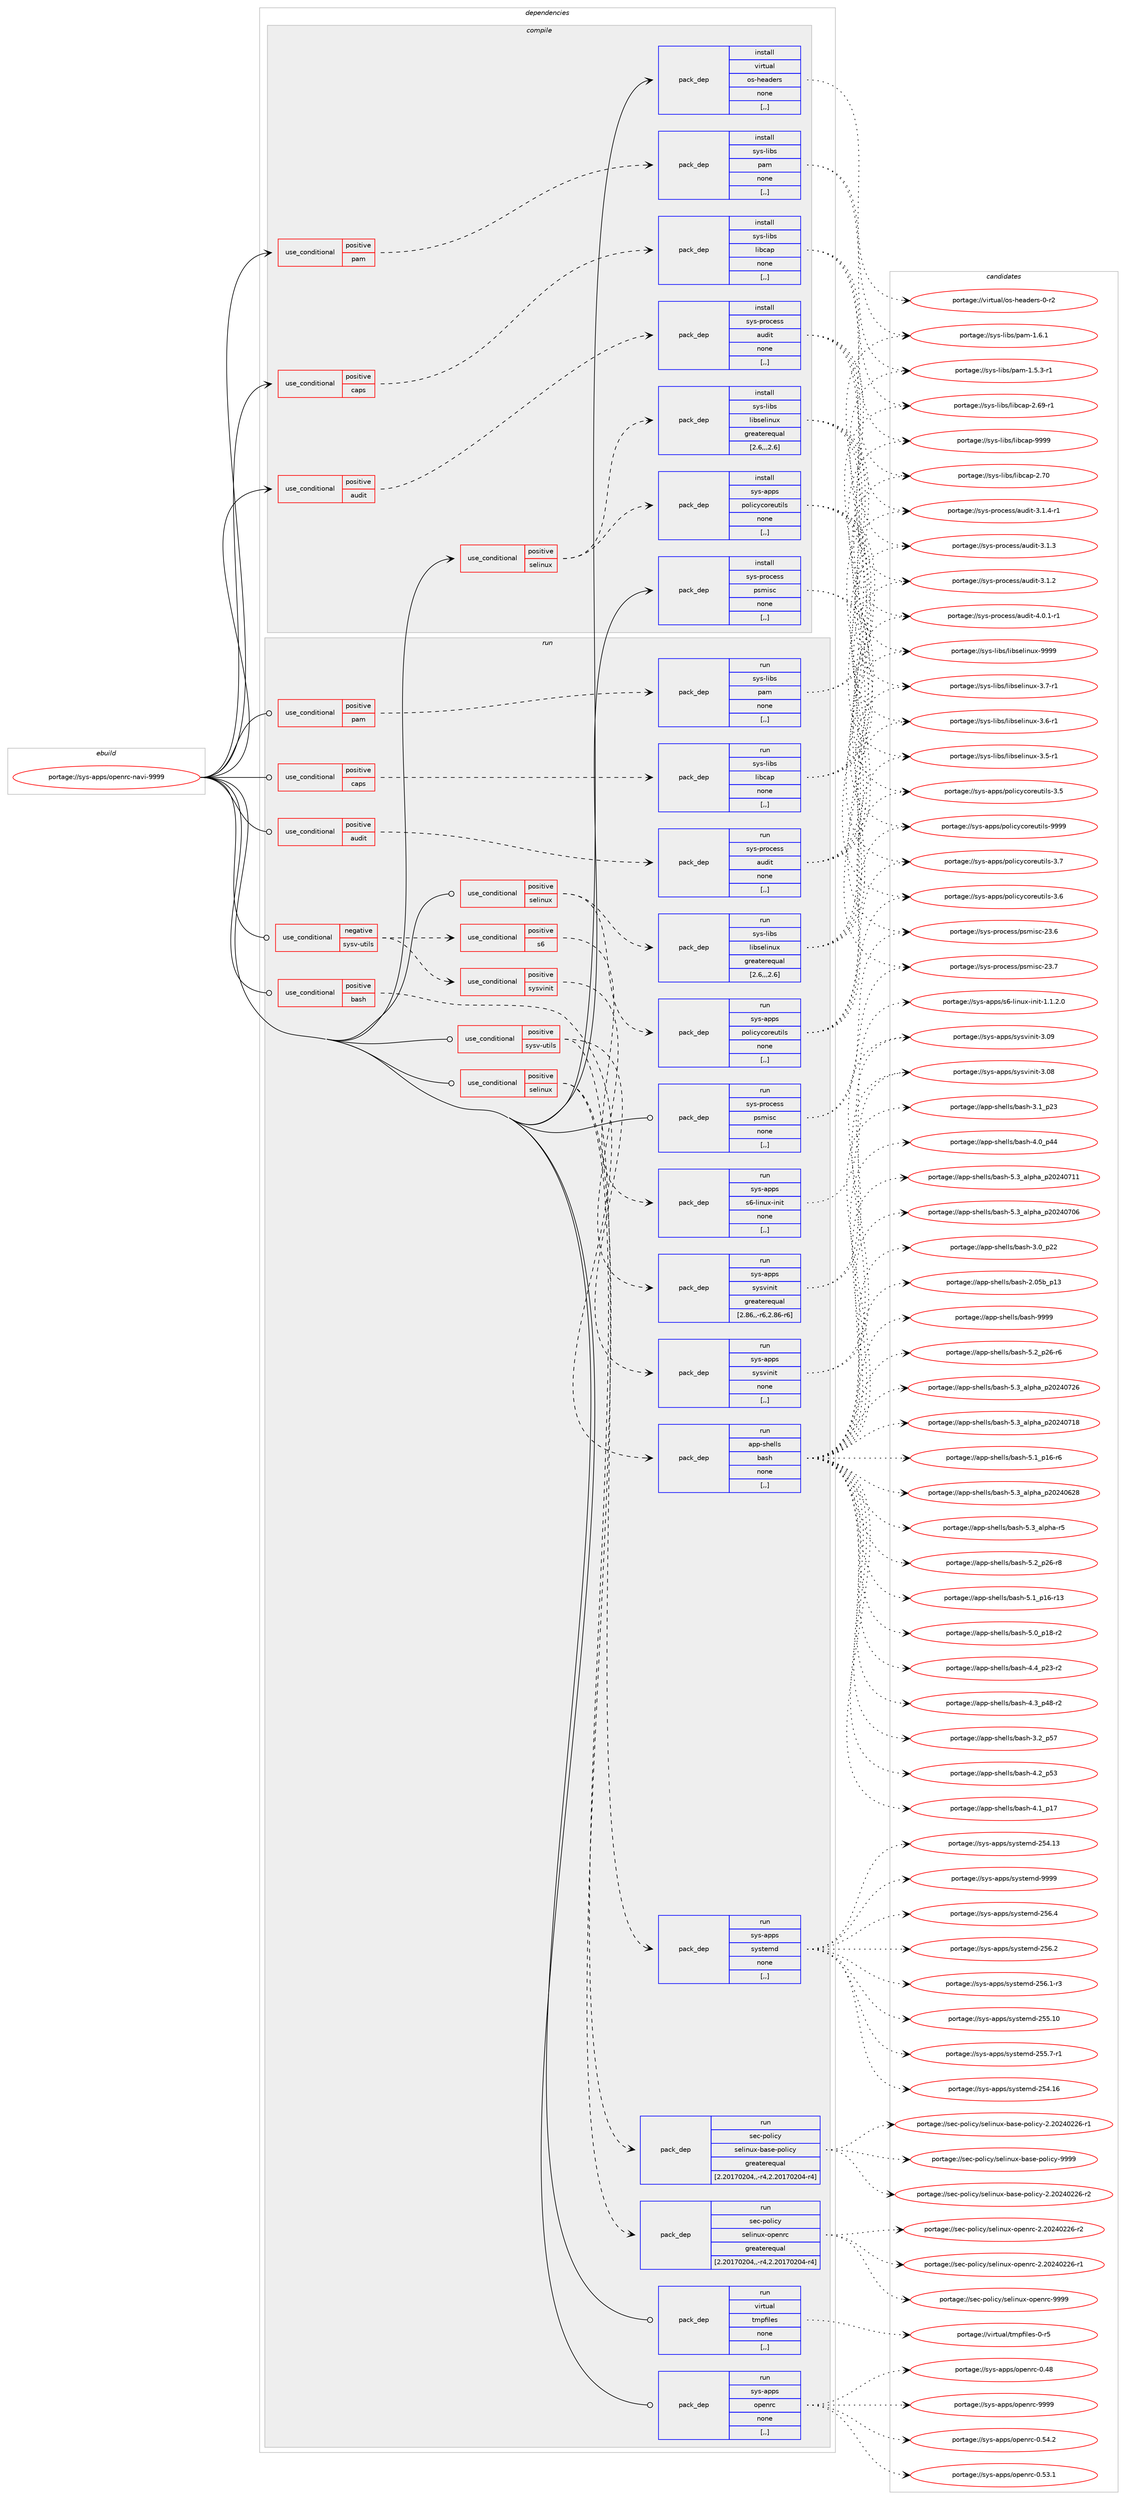 digraph prolog {

# *************
# Graph options
# *************

newrank=true;
concentrate=true;
compound=true;
graph [rankdir=LR,fontname=Helvetica,fontsize=10,ranksep=1.5];#, ranksep=2.5, nodesep=0.2];
edge  [arrowhead=vee];
node  [fontname=Helvetica,fontsize=10];

# **********
# The ebuild
# **********

subgraph cluster_leftcol {
color=gray;
label=<<i>ebuild</i>>;
id [label="portage://sys-apps/openrc-navi-9999", color=red, width=4, href="../sys-apps/openrc-navi-9999.svg"];
}

# ****************
# The dependencies
# ****************

subgraph cluster_midcol {
color=gray;
label=<<i>dependencies</i>>;
subgraph cluster_compile {
fillcolor="#eeeeee";
style=filled;
label=<<i>compile</i>>;
subgraph cond111590 {
dependency422002 [label=<<TABLE BORDER="0" CELLBORDER="1" CELLSPACING="0" CELLPADDING="4"><TR><TD ROWSPAN="3" CELLPADDING="10">use_conditional</TD></TR><TR><TD>positive</TD></TR><TR><TD>audit</TD></TR></TABLE>>, shape=none, color=red];
subgraph pack307489 {
dependency422003 [label=<<TABLE BORDER="0" CELLBORDER="1" CELLSPACING="0" CELLPADDING="4" WIDTH="220"><TR><TD ROWSPAN="6" CELLPADDING="30">pack_dep</TD></TR><TR><TD WIDTH="110">install</TD></TR><TR><TD>sys-process</TD></TR><TR><TD>audit</TD></TR><TR><TD>none</TD></TR><TR><TD>[,,]</TD></TR></TABLE>>, shape=none, color=blue];
}
dependency422002:e -> dependency422003:w [weight=20,style="dashed",arrowhead="vee"];
}
id:e -> dependency422002:w [weight=20,style="solid",arrowhead="vee"];
subgraph cond111591 {
dependency422004 [label=<<TABLE BORDER="0" CELLBORDER="1" CELLSPACING="0" CELLPADDING="4"><TR><TD ROWSPAN="3" CELLPADDING="10">use_conditional</TD></TR><TR><TD>positive</TD></TR><TR><TD>caps</TD></TR></TABLE>>, shape=none, color=red];
subgraph pack307490 {
dependency422005 [label=<<TABLE BORDER="0" CELLBORDER="1" CELLSPACING="0" CELLPADDING="4" WIDTH="220"><TR><TD ROWSPAN="6" CELLPADDING="30">pack_dep</TD></TR><TR><TD WIDTH="110">install</TD></TR><TR><TD>sys-libs</TD></TR><TR><TD>libcap</TD></TR><TR><TD>none</TD></TR><TR><TD>[,,]</TD></TR></TABLE>>, shape=none, color=blue];
}
dependency422004:e -> dependency422005:w [weight=20,style="dashed",arrowhead="vee"];
}
id:e -> dependency422004:w [weight=20,style="solid",arrowhead="vee"];
subgraph cond111592 {
dependency422006 [label=<<TABLE BORDER="0" CELLBORDER="1" CELLSPACING="0" CELLPADDING="4"><TR><TD ROWSPAN="3" CELLPADDING="10">use_conditional</TD></TR><TR><TD>positive</TD></TR><TR><TD>pam</TD></TR></TABLE>>, shape=none, color=red];
subgraph pack307491 {
dependency422007 [label=<<TABLE BORDER="0" CELLBORDER="1" CELLSPACING="0" CELLPADDING="4" WIDTH="220"><TR><TD ROWSPAN="6" CELLPADDING="30">pack_dep</TD></TR><TR><TD WIDTH="110">install</TD></TR><TR><TD>sys-libs</TD></TR><TR><TD>pam</TD></TR><TR><TD>none</TD></TR><TR><TD>[,,]</TD></TR></TABLE>>, shape=none, color=blue];
}
dependency422006:e -> dependency422007:w [weight=20,style="dashed",arrowhead="vee"];
}
id:e -> dependency422006:w [weight=20,style="solid",arrowhead="vee"];
subgraph cond111593 {
dependency422008 [label=<<TABLE BORDER="0" CELLBORDER="1" CELLSPACING="0" CELLPADDING="4"><TR><TD ROWSPAN="3" CELLPADDING="10">use_conditional</TD></TR><TR><TD>positive</TD></TR><TR><TD>selinux</TD></TR></TABLE>>, shape=none, color=red];
subgraph pack307492 {
dependency422009 [label=<<TABLE BORDER="0" CELLBORDER="1" CELLSPACING="0" CELLPADDING="4" WIDTH="220"><TR><TD ROWSPAN="6" CELLPADDING="30">pack_dep</TD></TR><TR><TD WIDTH="110">install</TD></TR><TR><TD>sys-apps</TD></TR><TR><TD>policycoreutils</TD></TR><TR><TD>none</TD></TR><TR><TD>[,,]</TD></TR></TABLE>>, shape=none, color=blue];
}
dependency422008:e -> dependency422009:w [weight=20,style="dashed",arrowhead="vee"];
subgraph pack307493 {
dependency422010 [label=<<TABLE BORDER="0" CELLBORDER="1" CELLSPACING="0" CELLPADDING="4" WIDTH="220"><TR><TD ROWSPAN="6" CELLPADDING="30">pack_dep</TD></TR><TR><TD WIDTH="110">install</TD></TR><TR><TD>sys-libs</TD></TR><TR><TD>libselinux</TD></TR><TR><TD>greaterequal</TD></TR><TR><TD>[2.6,,,2.6]</TD></TR></TABLE>>, shape=none, color=blue];
}
dependency422008:e -> dependency422010:w [weight=20,style="dashed",arrowhead="vee"];
}
id:e -> dependency422008:w [weight=20,style="solid",arrowhead="vee"];
subgraph pack307494 {
dependency422011 [label=<<TABLE BORDER="0" CELLBORDER="1" CELLSPACING="0" CELLPADDING="4" WIDTH="220"><TR><TD ROWSPAN="6" CELLPADDING="30">pack_dep</TD></TR><TR><TD WIDTH="110">install</TD></TR><TR><TD>sys-process</TD></TR><TR><TD>psmisc</TD></TR><TR><TD>none</TD></TR><TR><TD>[,,]</TD></TR></TABLE>>, shape=none, color=blue];
}
id:e -> dependency422011:w [weight=20,style="solid",arrowhead="vee"];
subgraph pack307495 {
dependency422012 [label=<<TABLE BORDER="0" CELLBORDER="1" CELLSPACING="0" CELLPADDING="4" WIDTH="220"><TR><TD ROWSPAN="6" CELLPADDING="30">pack_dep</TD></TR><TR><TD WIDTH="110">install</TD></TR><TR><TD>virtual</TD></TR><TR><TD>os-headers</TD></TR><TR><TD>none</TD></TR><TR><TD>[,,]</TD></TR></TABLE>>, shape=none, color=blue];
}
id:e -> dependency422012:w [weight=20,style="solid",arrowhead="vee"];
}
subgraph cluster_compileandrun {
fillcolor="#eeeeee";
style=filled;
label=<<i>compile and run</i>>;
}
subgraph cluster_run {
fillcolor="#eeeeee";
style=filled;
label=<<i>run</i>>;
subgraph cond111594 {
dependency422013 [label=<<TABLE BORDER="0" CELLBORDER="1" CELLSPACING="0" CELLPADDING="4"><TR><TD ROWSPAN="3" CELLPADDING="10">use_conditional</TD></TR><TR><TD>negative</TD></TR><TR><TD>sysv-utils</TD></TR></TABLE>>, shape=none, color=red];
subgraph cond111595 {
dependency422014 [label=<<TABLE BORDER="0" CELLBORDER="1" CELLSPACING="0" CELLPADDING="4"><TR><TD ROWSPAN="3" CELLPADDING="10">use_conditional</TD></TR><TR><TD>positive</TD></TR><TR><TD>sysvinit</TD></TR></TABLE>>, shape=none, color=red];
subgraph pack307496 {
dependency422015 [label=<<TABLE BORDER="0" CELLBORDER="1" CELLSPACING="0" CELLPADDING="4" WIDTH="220"><TR><TD ROWSPAN="6" CELLPADDING="30">pack_dep</TD></TR><TR><TD WIDTH="110">run</TD></TR><TR><TD>sys-apps</TD></TR><TR><TD>sysvinit</TD></TR><TR><TD>greaterequal</TD></TR><TR><TD>[2.86,,-r6,2.86-r6]</TD></TR></TABLE>>, shape=none, color=blue];
}
dependency422014:e -> dependency422015:w [weight=20,style="dashed",arrowhead="vee"];
}
dependency422013:e -> dependency422014:w [weight=20,style="dashed",arrowhead="vee"];
subgraph cond111596 {
dependency422016 [label=<<TABLE BORDER="0" CELLBORDER="1" CELLSPACING="0" CELLPADDING="4"><TR><TD ROWSPAN="3" CELLPADDING="10">use_conditional</TD></TR><TR><TD>positive</TD></TR><TR><TD>s6</TD></TR></TABLE>>, shape=none, color=red];
subgraph pack307497 {
dependency422017 [label=<<TABLE BORDER="0" CELLBORDER="1" CELLSPACING="0" CELLPADDING="4" WIDTH="220"><TR><TD ROWSPAN="6" CELLPADDING="30">pack_dep</TD></TR><TR><TD WIDTH="110">run</TD></TR><TR><TD>sys-apps</TD></TR><TR><TD>s6-linux-init</TD></TR><TR><TD>none</TD></TR><TR><TD>[,,]</TD></TR></TABLE>>, shape=none, color=blue];
}
dependency422016:e -> dependency422017:w [weight=20,style="dashed",arrowhead="vee"];
}
dependency422013:e -> dependency422016:w [weight=20,style="dashed",arrowhead="vee"];
}
id:e -> dependency422013:w [weight=20,style="solid",arrowhead="odot"];
subgraph cond111597 {
dependency422018 [label=<<TABLE BORDER="0" CELLBORDER="1" CELLSPACING="0" CELLPADDING="4"><TR><TD ROWSPAN="3" CELLPADDING="10">use_conditional</TD></TR><TR><TD>positive</TD></TR><TR><TD>audit</TD></TR></TABLE>>, shape=none, color=red];
subgraph pack307498 {
dependency422019 [label=<<TABLE BORDER="0" CELLBORDER="1" CELLSPACING="0" CELLPADDING="4" WIDTH="220"><TR><TD ROWSPAN="6" CELLPADDING="30">pack_dep</TD></TR><TR><TD WIDTH="110">run</TD></TR><TR><TD>sys-process</TD></TR><TR><TD>audit</TD></TR><TR><TD>none</TD></TR><TR><TD>[,,]</TD></TR></TABLE>>, shape=none, color=blue];
}
dependency422018:e -> dependency422019:w [weight=20,style="dashed",arrowhead="vee"];
}
id:e -> dependency422018:w [weight=20,style="solid",arrowhead="odot"];
subgraph cond111598 {
dependency422020 [label=<<TABLE BORDER="0" CELLBORDER="1" CELLSPACING="0" CELLPADDING="4"><TR><TD ROWSPAN="3" CELLPADDING="10">use_conditional</TD></TR><TR><TD>positive</TD></TR><TR><TD>bash</TD></TR></TABLE>>, shape=none, color=red];
subgraph pack307499 {
dependency422021 [label=<<TABLE BORDER="0" CELLBORDER="1" CELLSPACING="0" CELLPADDING="4" WIDTH="220"><TR><TD ROWSPAN="6" CELLPADDING="30">pack_dep</TD></TR><TR><TD WIDTH="110">run</TD></TR><TR><TD>app-shells</TD></TR><TR><TD>bash</TD></TR><TR><TD>none</TD></TR><TR><TD>[,,]</TD></TR></TABLE>>, shape=none, color=blue];
}
dependency422020:e -> dependency422021:w [weight=20,style="dashed",arrowhead="vee"];
}
id:e -> dependency422020:w [weight=20,style="solid",arrowhead="odot"];
subgraph cond111599 {
dependency422022 [label=<<TABLE BORDER="0" CELLBORDER="1" CELLSPACING="0" CELLPADDING="4"><TR><TD ROWSPAN="3" CELLPADDING="10">use_conditional</TD></TR><TR><TD>positive</TD></TR><TR><TD>caps</TD></TR></TABLE>>, shape=none, color=red];
subgraph pack307500 {
dependency422023 [label=<<TABLE BORDER="0" CELLBORDER="1" CELLSPACING="0" CELLPADDING="4" WIDTH="220"><TR><TD ROWSPAN="6" CELLPADDING="30">pack_dep</TD></TR><TR><TD WIDTH="110">run</TD></TR><TR><TD>sys-libs</TD></TR><TR><TD>libcap</TD></TR><TR><TD>none</TD></TR><TR><TD>[,,]</TD></TR></TABLE>>, shape=none, color=blue];
}
dependency422022:e -> dependency422023:w [weight=20,style="dashed",arrowhead="vee"];
}
id:e -> dependency422022:w [weight=20,style="solid",arrowhead="odot"];
subgraph cond111600 {
dependency422024 [label=<<TABLE BORDER="0" CELLBORDER="1" CELLSPACING="0" CELLPADDING="4"><TR><TD ROWSPAN="3" CELLPADDING="10">use_conditional</TD></TR><TR><TD>positive</TD></TR><TR><TD>pam</TD></TR></TABLE>>, shape=none, color=red];
subgraph pack307501 {
dependency422025 [label=<<TABLE BORDER="0" CELLBORDER="1" CELLSPACING="0" CELLPADDING="4" WIDTH="220"><TR><TD ROWSPAN="6" CELLPADDING="30">pack_dep</TD></TR><TR><TD WIDTH="110">run</TD></TR><TR><TD>sys-libs</TD></TR><TR><TD>pam</TD></TR><TR><TD>none</TD></TR><TR><TD>[,,]</TD></TR></TABLE>>, shape=none, color=blue];
}
dependency422024:e -> dependency422025:w [weight=20,style="dashed",arrowhead="vee"];
}
id:e -> dependency422024:w [weight=20,style="solid",arrowhead="odot"];
subgraph cond111601 {
dependency422026 [label=<<TABLE BORDER="0" CELLBORDER="1" CELLSPACING="0" CELLPADDING="4"><TR><TD ROWSPAN="3" CELLPADDING="10">use_conditional</TD></TR><TR><TD>positive</TD></TR><TR><TD>selinux</TD></TR></TABLE>>, shape=none, color=red];
subgraph pack307502 {
dependency422027 [label=<<TABLE BORDER="0" CELLBORDER="1" CELLSPACING="0" CELLPADDING="4" WIDTH="220"><TR><TD ROWSPAN="6" CELLPADDING="30">pack_dep</TD></TR><TR><TD WIDTH="110">run</TD></TR><TR><TD>sec-policy</TD></TR><TR><TD>selinux-base-policy</TD></TR><TR><TD>greaterequal</TD></TR><TR><TD>[2.20170204,,-r4,2.20170204-r4]</TD></TR></TABLE>>, shape=none, color=blue];
}
dependency422026:e -> dependency422027:w [weight=20,style="dashed",arrowhead="vee"];
subgraph pack307503 {
dependency422028 [label=<<TABLE BORDER="0" CELLBORDER="1" CELLSPACING="0" CELLPADDING="4" WIDTH="220"><TR><TD ROWSPAN="6" CELLPADDING="30">pack_dep</TD></TR><TR><TD WIDTH="110">run</TD></TR><TR><TD>sec-policy</TD></TR><TR><TD>selinux-openrc</TD></TR><TR><TD>greaterequal</TD></TR><TR><TD>[2.20170204,,-r4,2.20170204-r4]</TD></TR></TABLE>>, shape=none, color=blue];
}
dependency422026:e -> dependency422028:w [weight=20,style="dashed",arrowhead="vee"];
}
id:e -> dependency422026:w [weight=20,style="solid",arrowhead="odot"];
subgraph cond111602 {
dependency422029 [label=<<TABLE BORDER="0" CELLBORDER="1" CELLSPACING="0" CELLPADDING="4"><TR><TD ROWSPAN="3" CELLPADDING="10">use_conditional</TD></TR><TR><TD>positive</TD></TR><TR><TD>selinux</TD></TR></TABLE>>, shape=none, color=red];
subgraph pack307504 {
dependency422030 [label=<<TABLE BORDER="0" CELLBORDER="1" CELLSPACING="0" CELLPADDING="4" WIDTH="220"><TR><TD ROWSPAN="6" CELLPADDING="30">pack_dep</TD></TR><TR><TD WIDTH="110">run</TD></TR><TR><TD>sys-apps</TD></TR><TR><TD>policycoreutils</TD></TR><TR><TD>none</TD></TR><TR><TD>[,,]</TD></TR></TABLE>>, shape=none, color=blue];
}
dependency422029:e -> dependency422030:w [weight=20,style="dashed",arrowhead="vee"];
subgraph pack307505 {
dependency422031 [label=<<TABLE BORDER="0" CELLBORDER="1" CELLSPACING="0" CELLPADDING="4" WIDTH="220"><TR><TD ROWSPAN="6" CELLPADDING="30">pack_dep</TD></TR><TR><TD WIDTH="110">run</TD></TR><TR><TD>sys-libs</TD></TR><TR><TD>libselinux</TD></TR><TR><TD>greaterequal</TD></TR><TR><TD>[2.6,,,2.6]</TD></TR></TABLE>>, shape=none, color=blue];
}
dependency422029:e -> dependency422031:w [weight=20,style="dashed",arrowhead="vee"];
}
id:e -> dependency422029:w [weight=20,style="solid",arrowhead="odot"];
subgraph cond111603 {
dependency422032 [label=<<TABLE BORDER="0" CELLBORDER="1" CELLSPACING="0" CELLPADDING="4"><TR><TD ROWSPAN="3" CELLPADDING="10">use_conditional</TD></TR><TR><TD>positive</TD></TR><TR><TD>sysv-utils</TD></TR></TABLE>>, shape=none, color=red];
subgraph pack307506 {
dependency422033 [label=<<TABLE BORDER="0" CELLBORDER="1" CELLSPACING="0" CELLPADDING="4" WIDTH="220"><TR><TD ROWSPAN="6" CELLPADDING="30">pack_dep</TD></TR><TR><TD WIDTH="110">run</TD></TR><TR><TD>sys-apps</TD></TR><TR><TD>systemd</TD></TR><TR><TD>none</TD></TR><TR><TD>[,,]</TD></TR></TABLE>>, shape=none, color=blue];
}
dependency422032:e -> dependency422033:w [weight=20,style="dashed",arrowhead="vee"];
subgraph pack307507 {
dependency422034 [label=<<TABLE BORDER="0" CELLBORDER="1" CELLSPACING="0" CELLPADDING="4" WIDTH="220"><TR><TD ROWSPAN="6" CELLPADDING="30">pack_dep</TD></TR><TR><TD WIDTH="110">run</TD></TR><TR><TD>sys-apps</TD></TR><TR><TD>sysvinit</TD></TR><TR><TD>none</TD></TR><TR><TD>[,,]</TD></TR></TABLE>>, shape=none, color=blue];
}
dependency422032:e -> dependency422034:w [weight=20,style="dashed",arrowhead="vee"];
}
id:e -> dependency422032:w [weight=20,style="solid",arrowhead="odot"];
subgraph pack307508 {
dependency422035 [label=<<TABLE BORDER="0" CELLBORDER="1" CELLSPACING="0" CELLPADDING="4" WIDTH="220"><TR><TD ROWSPAN="6" CELLPADDING="30">pack_dep</TD></TR><TR><TD WIDTH="110">run</TD></TR><TR><TD>sys-process</TD></TR><TR><TD>psmisc</TD></TR><TR><TD>none</TD></TR><TR><TD>[,,]</TD></TR></TABLE>>, shape=none, color=blue];
}
id:e -> dependency422035:w [weight=20,style="solid",arrowhead="odot"];
subgraph pack307509 {
dependency422036 [label=<<TABLE BORDER="0" CELLBORDER="1" CELLSPACING="0" CELLPADDING="4" WIDTH="220"><TR><TD ROWSPAN="6" CELLPADDING="30">pack_dep</TD></TR><TR><TD WIDTH="110">run</TD></TR><TR><TD>virtual</TD></TR><TR><TD>tmpfiles</TD></TR><TR><TD>none</TD></TR><TR><TD>[,,]</TD></TR></TABLE>>, shape=none, color=blue];
}
id:e -> dependency422036:w [weight=20,style="solid",arrowhead="odot"];
subgraph pack307510 {
dependency422037 [label=<<TABLE BORDER="0" CELLBORDER="1" CELLSPACING="0" CELLPADDING="4" WIDTH="220"><TR><TD ROWSPAN="6" CELLPADDING="30">pack_dep</TD></TR><TR><TD WIDTH="110">run</TD></TR><TR><TD>sys-apps</TD></TR><TR><TD>openrc</TD></TR><TR><TD>none</TD></TR><TR><TD>[,,]</TD></TR></TABLE>>, shape=none, color=blue];
}
id:e -> dependency422037:w [weight=20,style="solid",arrowhead="odot"];
}
}

# **************
# The candidates
# **************

subgraph cluster_choices {
rank=same;
color=gray;
label=<<i>candidates</i>>;

subgraph choice307489 {
color=black;
nodesep=1;
choice115121115451121141119910111511547971171001051164552464846494511449 [label="portage://sys-process/audit-4.0.1-r1", color=red, width=4,href="../sys-process/audit-4.0.1-r1.svg"];
choice115121115451121141119910111511547971171001051164551464946524511449 [label="portage://sys-process/audit-3.1.4-r1", color=red, width=4,href="../sys-process/audit-3.1.4-r1.svg"];
choice11512111545112114111991011151154797117100105116455146494651 [label="portage://sys-process/audit-3.1.3", color=red, width=4,href="../sys-process/audit-3.1.3.svg"];
choice11512111545112114111991011151154797117100105116455146494650 [label="portage://sys-process/audit-3.1.2", color=red, width=4,href="../sys-process/audit-3.1.2.svg"];
dependency422003:e -> choice115121115451121141119910111511547971171001051164552464846494511449:w [style=dotted,weight="100"];
dependency422003:e -> choice115121115451121141119910111511547971171001051164551464946524511449:w [style=dotted,weight="100"];
dependency422003:e -> choice11512111545112114111991011151154797117100105116455146494651:w [style=dotted,weight="100"];
dependency422003:e -> choice11512111545112114111991011151154797117100105116455146494650:w [style=dotted,weight="100"];
}
subgraph choice307490 {
color=black;
nodesep=1;
choice1151211154510810598115471081059899971124557575757 [label="portage://sys-libs/libcap-9999", color=red, width=4,href="../sys-libs/libcap-9999.svg"];
choice1151211154510810598115471081059899971124550465548 [label="portage://sys-libs/libcap-2.70", color=red, width=4,href="../sys-libs/libcap-2.70.svg"];
choice11512111545108105981154710810598999711245504654574511449 [label="portage://sys-libs/libcap-2.69-r1", color=red, width=4,href="../sys-libs/libcap-2.69-r1.svg"];
dependency422005:e -> choice1151211154510810598115471081059899971124557575757:w [style=dotted,weight="100"];
dependency422005:e -> choice1151211154510810598115471081059899971124550465548:w [style=dotted,weight="100"];
dependency422005:e -> choice11512111545108105981154710810598999711245504654574511449:w [style=dotted,weight="100"];
}
subgraph choice307491 {
color=black;
nodesep=1;
choice11512111545108105981154711297109454946544649 [label="portage://sys-libs/pam-1.6.1", color=red, width=4,href="../sys-libs/pam-1.6.1.svg"];
choice115121115451081059811547112971094549465346514511449 [label="portage://sys-libs/pam-1.5.3-r1", color=red, width=4,href="../sys-libs/pam-1.5.3-r1.svg"];
dependency422007:e -> choice11512111545108105981154711297109454946544649:w [style=dotted,weight="100"];
dependency422007:e -> choice115121115451081059811547112971094549465346514511449:w [style=dotted,weight="100"];
}
subgraph choice307492 {
color=black;
nodesep=1;
choice11512111545971121121154711211110810599121991111141011171161051081154557575757 [label="portage://sys-apps/policycoreutils-9999", color=red, width=4,href="../sys-apps/policycoreutils-9999.svg"];
choice115121115459711211211547112111108105991219911111410111711610510811545514655 [label="portage://sys-apps/policycoreutils-3.7", color=red, width=4,href="../sys-apps/policycoreutils-3.7.svg"];
choice115121115459711211211547112111108105991219911111410111711610510811545514654 [label="portage://sys-apps/policycoreutils-3.6", color=red, width=4,href="../sys-apps/policycoreutils-3.6.svg"];
choice115121115459711211211547112111108105991219911111410111711610510811545514653 [label="portage://sys-apps/policycoreutils-3.5", color=red, width=4,href="../sys-apps/policycoreutils-3.5.svg"];
dependency422009:e -> choice11512111545971121121154711211110810599121991111141011171161051081154557575757:w [style=dotted,weight="100"];
dependency422009:e -> choice115121115459711211211547112111108105991219911111410111711610510811545514655:w [style=dotted,weight="100"];
dependency422009:e -> choice115121115459711211211547112111108105991219911111410111711610510811545514654:w [style=dotted,weight="100"];
dependency422009:e -> choice115121115459711211211547112111108105991219911111410111711610510811545514653:w [style=dotted,weight="100"];
}
subgraph choice307493 {
color=black;
nodesep=1;
choice115121115451081059811547108105981151011081051101171204557575757 [label="portage://sys-libs/libselinux-9999", color=red, width=4,href="../sys-libs/libselinux-9999.svg"];
choice11512111545108105981154710810598115101108105110117120455146554511449 [label="portage://sys-libs/libselinux-3.7-r1", color=red, width=4,href="../sys-libs/libselinux-3.7-r1.svg"];
choice11512111545108105981154710810598115101108105110117120455146544511449 [label="portage://sys-libs/libselinux-3.6-r1", color=red, width=4,href="../sys-libs/libselinux-3.6-r1.svg"];
choice11512111545108105981154710810598115101108105110117120455146534511449 [label="portage://sys-libs/libselinux-3.5-r1", color=red, width=4,href="../sys-libs/libselinux-3.5-r1.svg"];
dependency422010:e -> choice115121115451081059811547108105981151011081051101171204557575757:w [style=dotted,weight="100"];
dependency422010:e -> choice11512111545108105981154710810598115101108105110117120455146554511449:w [style=dotted,weight="100"];
dependency422010:e -> choice11512111545108105981154710810598115101108105110117120455146544511449:w [style=dotted,weight="100"];
dependency422010:e -> choice11512111545108105981154710810598115101108105110117120455146534511449:w [style=dotted,weight="100"];
}
subgraph choice307494 {
color=black;
nodesep=1;
choice115121115451121141119910111511547112115109105115994550514655 [label="portage://sys-process/psmisc-23.7", color=red, width=4,href="../sys-process/psmisc-23.7.svg"];
choice115121115451121141119910111511547112115109105115994550514654 [label="portage://sys-process/psmisc-23.6", color=red, width=4,href="../sys-process/psmisc-23.6.svg"];
dependency422011:e -> choice115121115451121141119910111511547112115109105115994550514655:w [style=dotted,weight="100"];
dependency422011:e -> choice115121115451121141119910111511547112115109105115994550514654:w [style=dotted,weight="100"];
}
subgraph choice307495 {
color=black;
nodesep=1;
choice1181051141161179710847111115451041019710010111411545484511450 [label="portage://virtual/os-headers-0-r2", color=red, width=4,href="../virtual/os-headers-0-r2.svg"];
dependency422012:e -> choice1181051141161179710847111115451041019710010111411545484511450:w [style=dotted,weight="100"];
}
subgraph choice307496 {
color=black;
nodesep=1;
choice1151211154597112112115471151211151181051101051164551464857 [label="portage://sys-apps/sysvinit-3.09", color=red, width=4,href="../sys-apps/sysvinit-3.09.svg"];
choice1151211154597112112115471151211151181051101051164551464856 [label="portage://sys-apps/sysvinit-3.08", color=red, width=4,href="../sys-apps/sysvinit-3.08.svg"];
dependency422015:e -> choice1151211154597112112115471151211151181051101051164551464857:w [style=dotted,weight="100"];
dependency422015:e -> choice1151211154597112112115471151211151181051101051164551464856:w [style=dotted,weight="100"];
}
subgraph choice307497 {
color=black;
nodesep=1;
choice1151211154597112112115471155445108105110117120451051101051164549464946504648 [label="portage://sys-apps/s6-linux-init-1.1.2.0", color=red, width=4,href="../sys-apps/s6-linux-init-1.1.2.0.svg"];
dependency422017:e -> choice1151211154597112112115471155445108105110117120451051101051164549464946504648:w [style=dotted,weight="100"];
}
subgraph choice307498 {
color=black;
nodesep=1;
choice115121115451121141119910111511547971171001051164552464846494511449 [label="portage://sys-process/audit-4.0.1-r1", color=red, width=4,href="../sys-process/audit-4.0.1-r1.svg"];
choice115121115451121141119910111511547971171001051164551464946524511449 [label="portage://sys-process/audit-3.1.4-r1", color=red, width=4,href="../sys-process/audit-3.1.4-r1.svg"];
choice11512111545112114111991011151154797117100105116455146494651 [label="portage://sys-process/audit-3.1.3", color=red, width=4,href="../sys-process/audit-3.1.3.svg"];
choice11512111545112114111991011151154797117100105116455146494650 [label="portage://sys-process/audit-3.1.2", color=red, width=4,href="../sys-process/audit-3.1.2.svg"];
dependency422019:e -> choice115121115451121141119910111511547971171001051164552464846494511449:w [style=dotted,weight="100"];
dependency422019:e -> choice115121115451121141119910111511547971171001051164551464946524511449:w [style=dotted,weight="100"];
dependency422019:e -> choice11512111545112114111991011151154797117100105116455146494651:w [style=dotted,weight="100"];
dependency422019:e -> choice11512111545112114111991011151154797117100105116455146494650:w [style=dotted,weight="100"];
}
subgraph choice307499 {
color=black;
nodesep=1;
choice97112112451151041011081081154798971151044557575757 [label="portage://app-shells/bash-9999", color=red, width=4,href="../app-shells/bash-9999.svg"];
choice971121124511510410110810811547989711510445534651959710811210497951125048505248555054 [label="portage://app-shells/bash-5.3_alpha_p20240726", color=red, width=4,href="../app-shells/bash-5.3_alpha_p20240726.svg"];
choice971121124511510410110810811547989711510445534651959710811210497951125048505248554956 [label="portage://app-shells/bash-5.3_alpha_p20240718", color=red, width=4,href="../app-shells/bash-5.3_alpha_p20240718.svg"];
choice971121124511510410110810811547989711510445534651959710811210497951125048505248554949 [label="portage://app-shells/bash-5.3_alpha_p20240711", color=red, width=4,href="../app-shells/bash-5.3_alpha_p20240711.svg"];
choice971121124511510410110810811547989711510445534651959710811210497951125048505248554854 [label="portage://app-shells/bash-5.3_alpha_p20240706", color=red, width=4,href="../app-shells/bash-5.3_alpha_p20240706.svg"];
choice971121124511510410110810811547989711510445534651959710811210497951125048505248545056 [label="portage://app-shells/bash-5.3_alpha_p20240628", color=red, width=4,href="../app-shells/bash-5.3_alpha_p20240628.svg"];
choice9711211245115104101108108115479897115104455346519597108112104974511453 [label="portage://app-shells/bash-5.3_alpha-r5", color=red, width=4,href="../app-shells/bash-5.3_alpha-r5.svg"];
choice9711211245115104101108108115479897115104455346509511250544511456 [label="portage://app-shells/bash-5.2_p26-r8", color=red, width=4,href="../app-shells/bash-5.2_p26-r8.svg"];
choice9711211245115104101108108115479897115104455346509511250544511454 [label="portage://app-shells/bash-5.2_p26-r6", color=red, width=4,href="../app-shells/bash-5.2_p26-r6.svg"];
choice9711211245115104101108108115479897115104455346499511249544511454 [label="portage://app-shells/bash-5.1_p16-r6", color=red, width=4,href="../app-shells/bash-5.1_p16-r6.svg"];
choice971121124511510410110810811547989711510445534649951124954451144951 [label="portage://app-shells/bash-5.1_p16-r13", color=red, width=4,href="../app-shells/bash-5.1_p16-r13.svg"];
choice9711211245115104101108108115479897115104455346489511249564511450 [label="portage://app-shells/bash-5.0_p18-r2", color=red, width=4,href="../app-shells/bash-5.0_p18-r2.svg"];
choice9711211245115104101108108115479897115104455246529511250514511450 [label="portage://app-shells/bash-4.4_p23-r2", color=red, width=4,href="../app-shells/bash-4.4_p23-r2.svg"];
choice9711211245115104101108108115479897115104455246519511252564511450 [label="portage://app-shells/bash-4.3_p48-r2", color=red, width=4,href="../app-shells/bash-4.3_p48-r2.svg"];
choice971121124511510410110810811547989711510445524650951125351 [label="portage://app-shells/bash-4.2_p53", color=red, width=4,href="../app-shells/bash-4.2_p53.svg"];
choice971121124511510410110810811547989711510445524649951124955 [label="portage://app-shells/bash-4.1_p17", color=red, width=4,href="../app-shells/bash-4.1_p17.svg"];
choice971121124511510410110810811547989711510445524648951125252 [label="portage://app-shells/bash-4.0_p44", color=red, width=4,href="../app-shells/bash-4.0_p44.svg"];
choice971121124511510410110810811547989711510445514650951125355 [label="portage://app-shells/bash-3.2_p57", color=red, width=4,href="../app-shells/bash-3.2_p57.svg"];
choice971121124511510410110810811547989711510445514649951125051 [label="portage://app-shells/bash-3.1_p23", color=red, width=4,href="../app-shells/bash-3.1_p23.svg"];
choice971121124511510410110810811547989711510445514648951125050 [label="portage://app-shells/bash-3.0_p22", color=red, width=4,href="../app-shells/bash-3.0_p22.svg"];
choice9711211245115104101108108115479897115104455046485398951124951 [label="portage://app-shells/bash-2.05b_p13", color=red, width=4,href="../app-shells/bash-2.05b_p13.svg"];
dependency422021:e -> choice97112112451151041011081081154798971151044557575757:w [style=dotted,weight="100"];
dependency422021:e -> choice971121124511510410110810811547989711510445534651959710811210497951125048505248555054:w [style=dotted,weight="100"];
dependency422021:e -> choice971121124511510410110810811547989711510445534651959710811210497951125048505248554956:w [style=dotted,weight="100"];
dependency422021:e -> choice971121124511510410110810811547989711510445534651959710811210497951125048505248554949:w [style=dotted,weight="100"];
dependency422021:e -> choice971121124511510410110810811547989711510445534651959710811210497951125048505248554854:w [style=dotted,weight="100"];
dependency422021:e -> choice971121124511510410110810811547989711510445534651959710811210497951125048505248545056:w [style=dotted,weight="100"];
dependency422021:e -> choice9711211245115104101108108115479897115104455346519597108112104974511453:w [style=dotted,weight="100"];
dependency422021:e -> choice9711211245115104101108108115479897115104455346509511250544511456:w [style=dotted,weight="100"];
dependency422021:e -> choice9711211245115104101108108115479897115104455346509511250544511454:w [style=dotted,weight="100"];
dependency422021:e -> choice9711211245115104101108108115479897115104455346499511249544511454:w [style=dotted,weight="100"];
dependency422021:e -> choice971121124511510410110810811547989711510445534649951124954451144951:w [style=dotted,weight="100"];
dependency422021:e -> choice9711211245115104101108108115479897115104455346489511249564511450:w [style=dotted,weight="100"];
dependency422021:e -> choice9711211245115104101108108115479897115104455246529511250514511450:w [style=dotted,weight="100"];
dependency422021:e -> choice9711211245115104101108108115479897115104455246519511252564511450:w [style=dotted,weight="100"];
dependency422021:e -> choice971121124511510410110810811547989711510445524650951125351:w [style=dotted,weight="100"];
dependency422021:e -> choice971121124511510410110810811547989711510445524649951124955:w [style=dotted,weight="100"];
dependency422021:e -> choice971121124511510410110810811547989711510445524648951125252:w [style=dotted,weight="100"];
dependency422021:e -> choice971121124511510410110810811547989711510445514650951125355:w [style=dotted,weight="100"];
dependency422021:e -> choice971121124511510410110810811547989711510445514649951125051:w [style=dotted,weight="100"];
dependency422021:e -> choice971121124511510410110810811547989711510445514648951125050:w [style=dotted,weight="100"];
dependency422021:e -> choice9711211245115104101108108115479897115104455046485398951124951:w [style=dotted,weight="100"];
}
subgraph choice307500 {
color=black;
nodesep=1;
choice1151211154510810598115471081059899971124557575757 [label="portage://sys-libs/libcap-9999", color=red, width=4,href="../sys-libs/libcap-9999.svg"];
choice1151211154510810598115471081059899971124550465548 [label="portage://sys-libs/libcap-2.70", color=red, width=4,href="../sys-libs/libcap-2.70.svg"];
choice11512111545108105981154710810598999711245504654574511449 [label="portage://sys-libs/libcap-2.69-r1", color=red, width=4,href="../sys-libs/libcap-2.69-r1.svg"];
dependency422023:e -> choice1151211154510810598115471081059899971124557575757:w [style=dotted,weight="100"];
dependency422023:e -> choice1151211154510810598115471081059899971124550465548:w [style=dotted,weight="100"];
dependency422023:e -> choice11512111545108105981154710810598999711245504654574511449:w [style=dotted,weight="100"];
}
subgraph choice307501 {
color=black;
nodesep=1;
choice11512111545108105981154711297109454946544649 [label="portage://sys-libs/pam-1.6.1", color=red, width=4,href="../sys-libs/pam-1.6.1.svg"];
choice115121115451081059811547112971094549465346514511449 [label="portage://sys-libs/pam-1.5.3-r1", color=red, width=4,href="../sys-libs/pam-1.5.3-r1.svg"];
dependency422025:e -> choice11512111545108105981154711297109454946544649:w [style=dotted,weight="100"];
dependency422025:e -> choice115121115451081059811547112971094549465346514511449:w [style=dotted,weight="100"];
}
subgraph choice307502 {
color=black;
nodesep=1;
choice1151019945112111108105991214711510110810511011712045989711510145112111108105991214557575757 [label="portage://sec-policy/selinux-base-policy-9999", color=red, width=4,href="../sec-policy/selinux-base-policy-9999.svg"];
choice11510199451121111081059912147115101108105110117120459897115101451121111081059912145504650485052485050544511450 [label="portage://sec-policy/selinux-base-policy-2.20240226-r2", color=red, width=4,href="../sec-policy/selinux-base-policy-2.20240226-r2.svg"];
choice11510199451121111081059912147115101108105110117120459897115101451121111081059912145504650485052485050544511449 [label="portage://sec-policy/selinux-base-policy-2.20240226-r1", color=red, width=4,href="../sec-policy/selinux-base-policy-2.20240226-r1.svg"];
dependency422027:e -> choice1151019945112111108105991214711510110810511011712045989711510145112111108105991214557575757:w [style=dotted,weight="100"];
dependency422027:e -> choice11510199451121111081059912147115101108105110117120459897115101451121111081059912145504650485052485050544511450:w [style=dotted,weight="100"];
dependency422027:e -> choice11510199451121111081059912147115101108105110117120459897115101451121111081059912145504650485052485050544511449:w [style=dotted,weight="100"];
}
subgraph choice307503 {
color=black;
nodesep=1;
choice1151019945112111108105991214711510110810511011712045111112101110114994557575757 [label="portage://sec-policy/selinux-openrc-9999", color=red, width=4,href="../sec-policy/selinux-openrc-9999.svg"];
choice11510199451121111081059912147115101108105110117120451111121011101149945504650485052485050544511450 [label="portage://sec-policy/selinux-openrc-2.20240226-r2", color=red, width=4,href="../sec-policy/selinux-openrc-2.20240226-r2.svg"];
choice11510199451121111081059912147115101108105110117120451111121011101149945504650485052485050544511449 [label="portage://sec-policy/selinux-openrc-2.20240226-r1", color=red, width=4,href="../sec-policy/selinux-openrc-2.20240226-r1.svg"];
dependency422028:e -> choice1151019945112111108105991214711510110810511011712045111112101110114994557575757:w [style=dotted,weight="100"];
dependency422028:e -> choice11510199451121111081059912147115101108105110117120451111121011101149945504650485052485050544511450:w [style=dotted,weight="100"];
dependency422028:e -> choice11510199451121111081059912147115101108105110117120451111121011101149945504650485052485050544511449:w [style=dotted,weight="100"];
}
subgraph choice307504 {
color=black;
nodesep=1;
choice11512111545971121121154711211110810599121991111141011171161051081154557575757 [label="portage://sys-apps/policycoreutils-9999", color=red, width=4,href="../sys-apps/policycoreutils-9999.svg"];
choice115121115459711211211547112111108105991219911111410111711610510811545514655 [label="portage://sys-apps/policycoreutils-3.7", color=red, width=4,href="../sys-apps/policycoreutils-3.7.svg"];
choice115121115459711211211547112111108105991219911111410111711610510811545514654 [label="portage://sys-apps/policycoreutils-3.6", color=red, width=4,href="../sys-apps/policycoreutils-3.6.svg"];
choice115121115459711211211547112111108105991219911111410111711610510811545514653 [label="portage://sys-apps/policycoreutils-3.5", color=red, width=4,href="../sys-apps/policycoreutils-3.5.svg"];
dependency422030:e -> choice11512111545971121121154711211110810599121991111141011171161051081154557575757:w [style=dotted,weight="100"];
dependency422030:e -> choice115121115459711211211547112111108105991219911111410111711610510811545514655:w [style=dotted,weight="100"];
dependency422030:e -> choice115121115459711211211547112111108105991219911111410111711610510811545514654:w [style=dotted,weight="100"];
dependency422030:e -> choice115121115459711211211547112111108105991219911111410111711610510811545514653:w [style=dotted,weight="100"];
}
subgraph choice307505 {
color=black;
nodesep=1;
choice115121115451081059811547108105981151011081051101171204557575757 [label="portage://sys-libs/libselinux-9999", color=red, width=4,href="../sys-libs/libselinux-9999.svg"];
choice11512111545108105981154710810598115101108105110117120455146554511449 [label="portage://sys-libs/libselinux-3.7-r1", color=red, width=4,href="../sys-libs/libselinux-3.7-r1.svg"];
choice11512111545108105981154710810598115101108105110117120455146544511449 [label="portage://sys-libs/libselinux-3.6-r1", color=red, width=4,href="../sys-libs/libselinux-3.6-r1.svg"];
choice11512111545108105981154710810598115101108105110117120455146534511449 [label="portage://sys-libs/libselinux-3.5-r1", color=red, width=4,href="../sys-libs/libselinux-3.5-r1.svg"];
dependency422031:e -> choice115121115451081059811547108105981151011081051101171204557575757:w [style=dotted,weight="100"];
dependency422031:e -> choice11512111545108105981154710810598115101108105110117120455146554511449:w [style=dotted,weight="100"];
dependency422031:e -> choice11512111545108105981154710810598115101108105110117120455146544511449:w [style=dotted,weight="100"];
dependency422031:e -> choice11512111545108105981154710810598115101108105110117120455146534511449:w [style=dotted,weight="100"];
}
subgraph choice307506 {
color=black;
nodesep=1;
choice1151211154597112112115471151211151161011091004557575757 [label="portage://sys-apps/systemd-9999", color=red, width=4,href="../sys-apps/systemd-9999.svg"];
choice115121115459711211211547115121115116101109100455053544652 [label="portage://sys-apps/systemd-256.4", color=red, width=4,href="../sys-apps/systemd-256.4.svg"];
choice115121115459711211211547115121115116101109100455053544650 [label="portage://sys-apps/systemd-256.2", color=red, width=4,href="../sys-apps/systemd-256.2.svg"];
choice1151211154597112112115471151211151161011091004550535446494511451 [label="portage://sys-apps/systemd-256.1-r3", color=red, width=4,href="../sys-apps/systemd-256.1-r3.svg"];
choice11512111545971121121154711512111511610110910045505353464948 [label="portage://sys-apps/systemd-255.10", color=red, width=4,href="../sys-apps/systemd-255.10.svg"];
choice1151211154597112112115471151211151161011091004550535346554511449 [label="portage://sys-apps/systemd-255.7-r1", color=red, width=4,href="../sys-apps/systemd-255.7-r1.svg"];
choice11512111545971121121154711512111511610110910045505352464954 [label="portage://sys-apps/systemd-254.16", color=red, width=4,href="../sys-apps/systemd-254.16.svg"];
choice11512111545971121121154711512111511610110910045505352464951 [label="portage://sys-apps/systemd-254.13", color=red, width=4,href="../sys-apps/systemd-254.13.svg"];
dependency422033:e -> choice1151211154597112112115471151211151161011091004557575757:w [style=dotted,weight="100"];
dependency422033:e -> choice115121115459711211211547115121115116101109100455053544652:w [style=dotted,weight="100"];
dependency422033:e -> choice115121115459711211211547115121115116101109100455053544650:w [style=dotted,weight="100"];
dependency422033:e -> choice1151211154597112112115471151211151161011091004550535446494511451:w [style=dotted,weight="100"];
dependency422033:e -> choice11512111545971121121154711512111511610110910045505353464948:w [style=dotted,weight="100"];
dependency422033:e -> choice1151211154597112112115471151211151161011091004550535346554511449:w [style=dotted,weight="100"];
dependency422033:e -> choice11512111545971121121154711512111511610110910045505352464954:w [style=dotted,weight="100"];
dependency422033:e -> choice11512111545971121121154711512111511610110910045505352464951:w [style=dotted,weight="100"];
}
subgraph choice307507 {
color=black;
nodesep=1;
choice1151211154597112112115471151211151181051101051164551464857 [label="portage://sys-apps/sysvinit-3.09", color=red, width=4,href="../sys-apps/sysvinit-3.09.svg"];
choice1151211154597112112115471151211151181051101051164551464856 [label="portage://sys-apps/sysvinit-3.08", color=red, width=4,href="../sys-apps/sysvinit-3.08.svg"];
dependency422034:e -> choice1151211154597112112115471151211151181051101051164551464857:w [style=dotted,weight="100"];
dependency422034:e -> choice1151211154597112112115471151211151181051101051164551464856:w [style=dotted,weight="100"];
}
subgraph choice307508 {
color=black;
nodesep=1;
choice115121115451121141119910111511547112115109105115994550514655 [label="portage://sys-process/psmisc-23.7", color=red, width=4,href="../sys-process/psmisc-23.7.svg"];
choice115121115451121141119910111511547112115109105115994550514654 [label="portage://sys-process/psmisc-23.6", color=red, width=4,href="../sys-process/psmisc-23.6.svg"];
dependency422035:e -> choice115121115451121141119910111511547112115109105115994550514655:w [style=dotted,weight="100"];
dependency422035:e -> choice115121115451121141119910111511547112115109105115994550514654:w [style=dotted,weight="100"];
}
subgraph choice307509 {
color=black;
nodesep=1;
choice118105114116117971084711610911210210510810111545484511453 [label="portage://virtual/tmpfiles-0-r5", color=red, width=4,href="../virtual/tmpfiles-0-r5.svg"];
dependency422036:e -> choice118105114116117971084711610911210210510810111545484511453:w [style=dotted,weight="100"];
}
subgraph choice307510 {
color=black;
nodesep=1;
choice115121115459711211211547111112101110114994557575757 [label="portage://sys-apps/openrc-9999", color=red, width=4,href="../sys-apps/openrc-9999.svg"];
choice1151211154597112112115471111121011101149945484653524650 [label="portage://sys-apps/openrc-0.54.2", color=red, width=4,href="../sys-apps/openrc-0.54.2.svg"];
choice1151211154597112112115471111121011101149945484653514649 [label="portage://sys-apps/openrc-0.53.1", color=red, width=4,href="../sys-apps/openrc-0.53.1.svg"];
choice115121115459711211211547111112101110114994548465256 [label="portage://sys-apps/openrc-0.48", color=red, width=4,href="../sys-apps/openrc-0.48.svg"];
dependency422037:e -> choice115121115459711211211547111112101110114994557575757:w [style=dotted,weight="100"];
dependency422037:e -> choice1151211154597112112115471111121011101149945484653524650:w [style=dotted,weight="100"];
dependency422037:e -> choice1151211154597112112115471111121011101149945484653514649:w [style=dotted,weight="100"];
dependency422037:e -> choice115121115459711211211547111112101110114994548465256:w [style=dotted,weight="100"];
}
}

}
